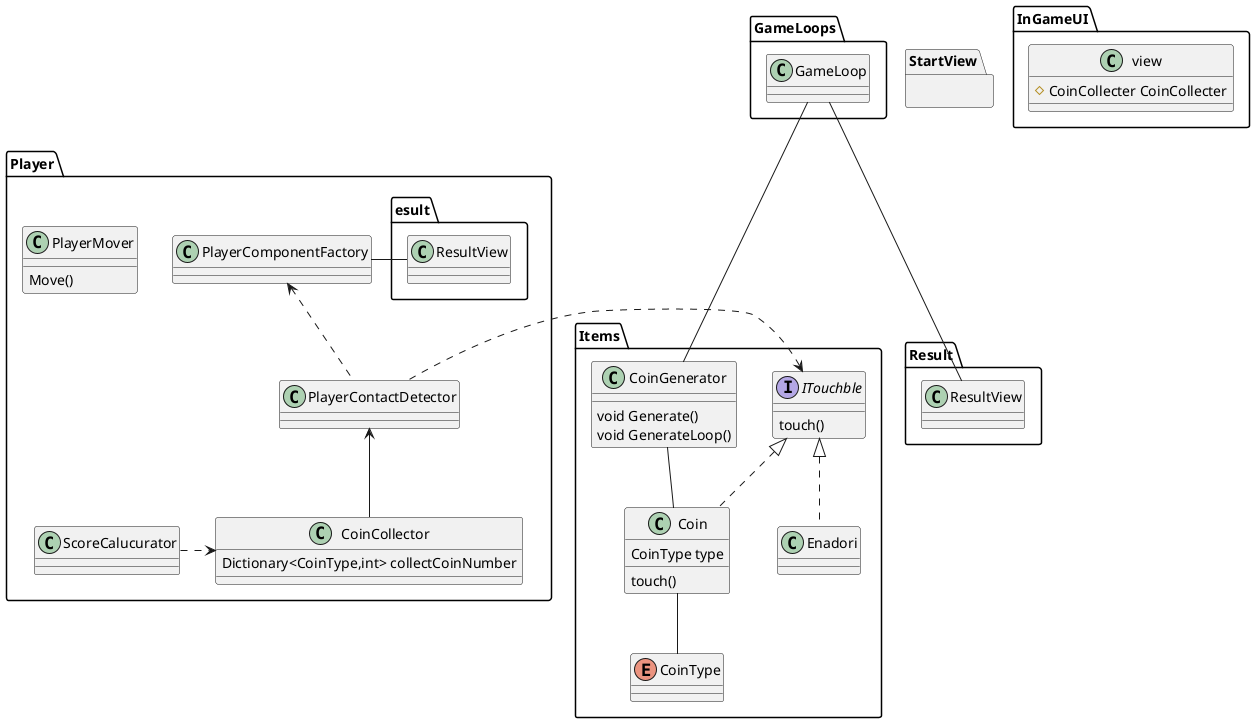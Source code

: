 ﻿@startuml
'https://plantuml.com/class-diagram
namespace Player{
    PlayerComponentFactory <.. PlayerContactDetector
    ScoreCalucurator .> CoinCollector
    PlayerComponentFactory -Result.ResultView
    
    class CoinCollector{
        Dictionary<CoinType,int> collectCoinNumber              
    }
    class PlayerMover{
        Move()
    }
    class PlayerComponentFactory{
    }
    class PlayerContactDetector{}
    class ScoreCalucurator{
    }
}

Items.ITouchble <. Player.PlayerContactDetector
Player.PlayerContactDetector <-- Player.CoinCollector

namespace Items{
    Items.ITouchble <|.. Coin
    Items.ITouchble <|.. Enadori
    CoinGenerator -- Coin
    Coin -- CoinType
    interface ITouchble{
        touch()
    }
    
    class Coin{
        CoinType type
        touch()   
    }
   
    class CoinGenerator{
        void Generate()
        void GenerateLoop()
    }
   
    class Enadori{
    }
    enum CoinType{
    }
}
namespace InGameUI{
    class view{
        # CoinCollecter CoinCollecter
        
    }
}

'リザルト結果
namespace Result{
    class ResultView{   
    }

}

namespace StartView{
    
}
namespace GameLoops{
    GameLoop --- Items.CoinGenerator
    GameLoop --- Result.ResultView
    class GameLoop{}
}

@enduml